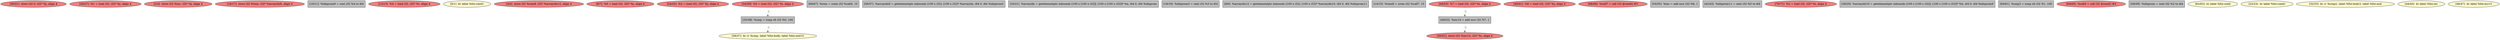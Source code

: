 
digraph G {


node1387 [fillcolor=lightcoral,label="[30/31]  store i32 0, i32* %j, align 4",shape=ellipse,style=filled ]
node1385 [fillcolor=lightcoral,label="[26/27]  %1 = load i32, i32* %j, align 4",shape=ellipse,style=filled ]
node1379 [fillcolor=lightcoral,label="[2/3]  store i32 %inc, i32* %j, align 4",shape=ellipse,style=filled ]
node1378 [fillcolor=lightcoral,label="[16/17]  store i32 %rem, i32* %arrayidx6, align 4",shape=ellipse,style=filled ]
node1377 [fillcolor=grey,label="[10/11]  %idxprom9 = sext i32 %4 to i64",shape=rectangle,style=filled ]
node1375 [fillcolor=lightcoral,label="[12/13]  %4 = load i32, i32* %i, align 4",shape=ellipse,style=filled ]
node1374 [fillcolor=lemonchiffon,label="[0/1]  br label %for.cond1",shape=ellipse,style=filled ]
node1373 [fillcolor=lightcoral,label="[4/5]  store i32 %rem8, i32* %arrayidx12, align 4",shape=ellipse,style=filled ]
node1372 [fillcolor=lightcoral,label="[6/7]  %5 = load i32, i32* %j, align 4",shape=ellipse,style=filled ]
node1384 [fillcolor=lightcoral,label="[24/25]  %3 = load i32, i32* %j, align 4",shape=ellipse,style=filled ]
node1370 [fillcolor=lightcoral,label="[34/39]  %0 = load i32, i32* %i, align 4",shape=ellipse,style=filled ]
node1368 [fillcolor=grey,label="[66/67]  %rem = srem i32 %call4, 10",shape=rectangle,style=filled ]
node1361 [fillcolor=grey,label="[56/57]  %arrayidx6 = getelementptr inbounds [100 x i32], [100 x i32]* %arrayidx, i64 0, i64 %idxprom5",shape=rectangle,style=filled ]
node1382 [fillcolor=grey,label="[20/21]  %arrayidx = getelementptr inbounds [100 x [100 x i32]], [100 x [100 x i32]]* %a, i64 0, i64 %idxprom",shape=rectangle,style=filled ]
node1381 [fillcolor=grey,label="[18/19]  %idxprom5 = sext i32 %3 to i64",shape=rectangle,style=filled ]
node1376 [fillcolor=grey,label="[8/9]  %arrayidx12 = getelementptr inbounds [100 x i32], [100 x i32]* %arrayidx10, i64 0, i64 %idxprom11",shape=rectangle,style=filled ]
node1354 [fillcolor=grey,label="[35/38]  %cmp = icmp slt i32 %0, 100",shape=rectangle,style=filled ]
node1380 [fillcolor=grey,label="[14/15]  %rem8 = srem i32 %call7, 10",shape=rectangle,style=filled ]
node1356 [fillcolor=grey,label="[49/52]  %inc14 = add nsw i32 %7, 1",shape=rectangle,style=filled ]
node1359 [fillcolor=lightcoral,label="[48/53]  %7 = load i32, i32* %i, align 4",shape=ellipse,style=filled ]
node1355 [fillcolor=lightcoral,label="[50/51]  store i32 %inc14, i32* %i, align 4",shape=ellipse,style=filled ]
node1352 [fillcolor=lightcoral,label="[40/41]  %6 = load i32, i32* %j, align 4",shape=ellipse,style=filled ]
node1366 [fillcolor=lightcoral,label="[68/69]  %call7 = call i32 @rand() #3",shape=ellipse,style=filled ]
node1357 [fillcolor=grey,label="[54/55]  %inc = add nsw i32 %6, 1",shape=rectangle,style=filled ]
node1353 [fillcolor=grey,label="[42/43]  %idxprom11 = sext i32 %5 to i64",shape=rectangle,style=filled ]
node1367 [fillcolor=lightcoral,label="[70/71]  %2 = load i32, i32* %i, align 4",shape=ellipse,style=filled ]
node1358 [fillcolor=lemonchiffon,label="[36/37]  br i1 %cmp, label %for.body, label %for.end15",shape=ellipse,style=filled ]
node1386 [fillcolor=grey,label="[28/29]  %arrayidx10 = getelementptr inbounds [100 x [100 x i32]], [100 x [100 x i32]]* %b, i64 0, i64 %idxprom9",shape=rectangle,style=filled ]
node1363 [fillcolor=grey,label="[60/61]  %cmp2 = icmp slt i32 %1, 100",shape=rectangle,style=filled ]
node1369 [fillcolor=lightcoral,label="[64/65]  %call4 = call i32 @rand() #3",shape=ellipse,style=filled ]
node1360 [fillcolor=grey,label="[58/59]  %idxprom = sext i32 %2 to i64",shape=rectangle,style=filled ]
node1362 [fillcolor=lemonchiffon,label="[62/63]  br label %for.cond",shape=ellipse,style=filled ]
node1383 [fillcolor=lemonchiffon,label="[22/23]  br label %for.cond1",shape=ellipse,style=filled ]
node1371 [fillcolor=lemonchiffon,label="[32/33]  br i1 %cmp2, label %for.body3, label %for.end",shape=ellipse,style=filled ]
node1364 [fillcolor=lemonchiffon,label="[44/45]  br label %for.inc",shape=ellipse,style=filled ]
node1365 [fillcolor=lemonchiffon,label="[46/47]  br label %for.inc13",shape=ellipse,style=filled ]

node1359->node1356 [style=dotted,color=forestgreen,label="T",fontcolor=forestgreen ]
node1354->node1358 [style=dotted,color=forestgreen,label="T",fontcolor=forestgreen ]
node1356->node1355 [style=dotted,color=forestgreen,label="T",fontcolor=forestgreen ]
node1370->node1354 [style=dotted,color=forestgreen,label="T",fontcolor=forestgreen ]


}
